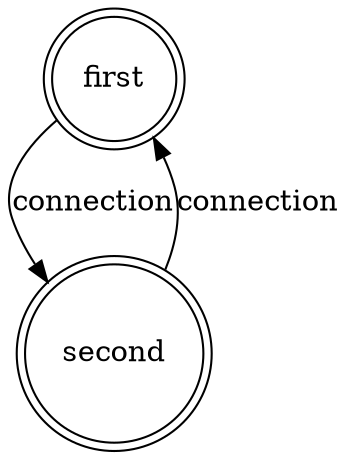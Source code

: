 digraph "0c61af02-51eb-402b-afe9-2a1c0cafb88b" {
	"748479a6-e027-4dd4-86a3-8bfc2850451d" [label=first shape=doublecircle]
	"748479a6-e027-4dd4-86a3-8bfc2850451d" -> "62c79550-46d8-4d0a-a89d-3cf879d9f9b0" [label=connection]
	"62c79550-46d8-4d0a-a89d-3cf879d9f9b0" [label=second shape=doublecircle]
	"62c79550-46d8-4d0a-a89d-3cf879d9f9b0" -> "748479a6-e027-4dd4-86a3-8bfc2850451d" [label=connection]
}
